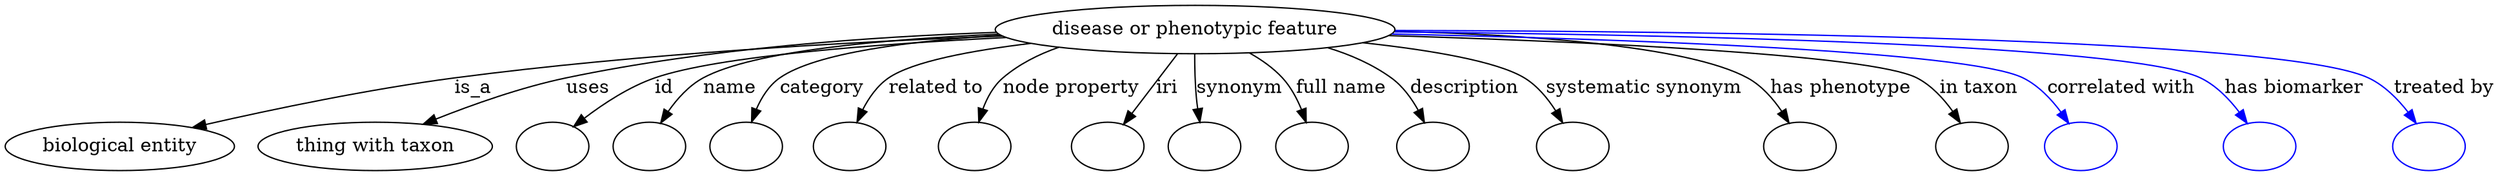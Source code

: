 digraph {
	graph [bb="0,0,1544.4,122"];
	node [label="\N"];
	"disease or phenotypic feature"	 [height=0.5,
		label="disease or phenotypic feature",
		pos="760.82,104",
		width=3.1523];
	"biological entity"	 [height=0.5,
		pos="67.823,18",
		width=1.884];
	"disease or phenotypic feature" -> "biological entity"	 [label=is_a,
		lp="305.1,61",
		pos="e,115.82,30.803 650.3,99.715 555.26,95.023 414.72,85.682 293.27,68 235.73,59.623 171.03,44.69 125.75,33.318"];
	"thing with taxon"	 [height=0.5,
		pos="221.82,18",
		width=1.891];
	"disease or phenotypic feature" -> "thing with taxon"	 [label=uses,
		lp="380.88,61",
		pos="e,258.57,33.224 655.65,97.158 558.52,90.325 421.53,79.249 368.71,68 334.3,60.672 296.77,47.808 268.26,36.963"];
	id	 [color=black,
		height=0.5,
		label="",
		pos="334.82,18",
		width=0.75];
	"disease or phenotypic feature" -> id	 [color=black,
		label=id,
		lp="435.27,61",
		pos="e,354.06,31.046 656.16,96.976 575.16,90.732 470.07,80.644 428.93,68 405.44,60.779 380.99,47.588 362.9,36.568",
		style=solid];
	name	 [color=black,
		height=0.5,
		label="",
		pos="406.82,18",
		width=0.75];
	"disease or phenotypic feature" -> name	 [color=black,
		label=name,
		lp="479.98,61",
		pos="e,420.27,33.893 654.62,97.643 583.79,92.165 497.78,82.763 464.51,68 450.6,61.833 437.58,51.149 427.43,41.236",
		style=solid];
	category	 [color=black,
		height=0.5,
		label="",
		pos="478.82,18",
		width=0.75];
	"disease or phenotypic feature" -> category	 [color=black,
		label=category,
		lp="536.92,61",
		pos="e,486.19,35.668 655.42,97.197 599.01,91.911 536.37,82.892 512.63,68 503.67,62.38 496.52,53.419 491.14,44.625",
		style=solid];
	"related to"	 [color=black,
		height=0.5,
		label="",
		pos="550.82,18",
		width=0.75];
	"disease or phenotypic feature" -> "related to"	 [color=black,
		label="related to",
		lp="603.06,61",
		pos="e,555.58,35.889 668.22,93.543 630.08,87.703 591.33,79.291 576.35,68 568.77,62.29 563.27,53.691 559.35,45.227",
		style=solid];
	"node property"	 [color=black,
		height=0.5,
		label="",
		pos="622.82,18",
		width=0.75];
	"disease or phenotypic feature" -> "node property"	 [color=black,
		label="node property",
		lp="681.89,61",
		pos="e,625.9,35.95 694.96,89.247 672.53,83.123 651,75.662 642.68,68 636.23,62.062 631.84,53.759 628.87,45.622",
		style=solid];
	iri	 [color=black,
		height=0.5,
		label="",
		pos="694.82,18",
		width=0.75];
	"disease or phenotypic feature" -> iri	 [color=black,
		label=iri,
		lp="738.04,61",
		pos="e,707.24,34.182 746.83,85.762 737.11,73.104 724.06,56.104 713.47,42.298",
		style=solid];
	synonym	 [color=black,
		height=0.5,
		label="",
		pos="766.82,18",
		width=0.75];
	"disease or phenotypic feature" -> synonym	 [color=black,
		label=synonym,
		lp="787.49,61",
		pos="e,763.69,35.891 760.48,85.921 760.45,76.408 760.64,64.557 761.48,54 761.69,51.41 761.97,48.723 762.29,46.037",
		style=solid];
	"full name"	 [color=black,
		height=0.5,
		label="",
		pos="838.82,18",
		width=0.75];
	"disease or phenotypic feature" -> "full name"	 [color=black,
		label="full name",
		lp="849.45,61",
		pos="e,832.24,35.479 791.17,86.643 798.85,81.323 806.65,75.002 812.82,68 818.87,61.141 823.96,52.629 828,44.583",
		style=solid];
	description	 [color=black,
		height=0.5,
		label="",
		pos="910.82,18",
		width=0.75];
	"disease or phenotypic feature" -> description	 [color=black,
		label=description,
		lp="924.93,61",
		pos="e,903.81,35.565 835.6,90.348 851.24,85.126 866.9,77.924 879.82,68 887.79,61.879 894.22,53.076 899.11,44.557",
		style=solid];
	"systematic synonym"	 [color=black,
		height=0.5,
		label="",
		pos="995.82,18",
		width=0.75];
	"disease or phenotypic feature" -> "systematic synonym"	 [color=black,
		label="systematic synonym",
		lp="1031.8,61",
		pos="e,987.62,35.542 854.55,93.832 897.17,87.854 942.01,79.241 959.82,68 969.05,62.178 976.64,53.058 982.43,44.192",
		style=solid];
	"has phenotype"	 [color=black,
		height=0.5,
		label="",
		pos="1132.8,18",
		width=0.75];
	"disease or phenotypic feature" -> "has phenotype"	 [color=black,
		label="has phenotype",
		lp="1150.1,61",
		pos="e,1123.7,35.371 872.75,100.99 954.01,97.12 1055.9,88.262 1092.8,68 1103,62.406 1111.6,53.038 1118.1,43.914",
		style=solid];
	"in taxon"	 [color=black,
		height=0.5,
		label="",
		pos="1233.8,18",
		width=0.75];
	"disease or phenotypic feature" -> "in taxon"	 [color=black,
		label="in taxon",
		lp="1233.6,61",
		pos="e,1224.8,35.479 870.56,99.38 989.44,93.664 1166,82.841 1193.8,68 1204.1,62.534 1212.6,53.19 1219.2,44.048",
		style=solid];
	"correlated with"	 [color=blue,
		height=0.5,
		label="",
		pos="1305.8,18",
		width=0.75];
	"disease or phenotypic feature" -> "correlated with"	 [color=blue,
		label="correlated with",
		lp="1322,61",
		pos="e,1295.2,35.075 872.03,100.31 1008.4,95.103 1225.9,84.383 1259.8,68 1271.3,62.45 1281.3,52.65 1289,43.187",
		style=solid];
	"has biomarker"	 [color=blue,
		height=0.5,
		label="",
		pos="1410.8,18",
		width=0.75];
	"disease or phenotypic feature" -> "has biomarker"	 [color=blue,
		label="has biomarker",
		lp="1426.7,61",
		pos="e,1401.2,35.113 873.88,102.04 1037.3,98.483 1324.9,89.275 1367.8,68 1378.8,62.553 1388.1,52.902 1395.3,43.522",
		style=solid];
	"treated by"	 [color=blue,
		height=0.5,
		label="",
		pos="1513.8,18",
		width=0.75];
	"disease or phenotypic feature" -> "treated by"	 [color=blue,
		label="treated by",
		lp="1516.6,61",
		pos="e,1504.2,35.151 874.21,103.12 1061.2,100.95 1418.8,93.489 1470.8,68 1481.8,62.6 1491.2,52.957 1498.3,43.57",
		style=solid];
}
